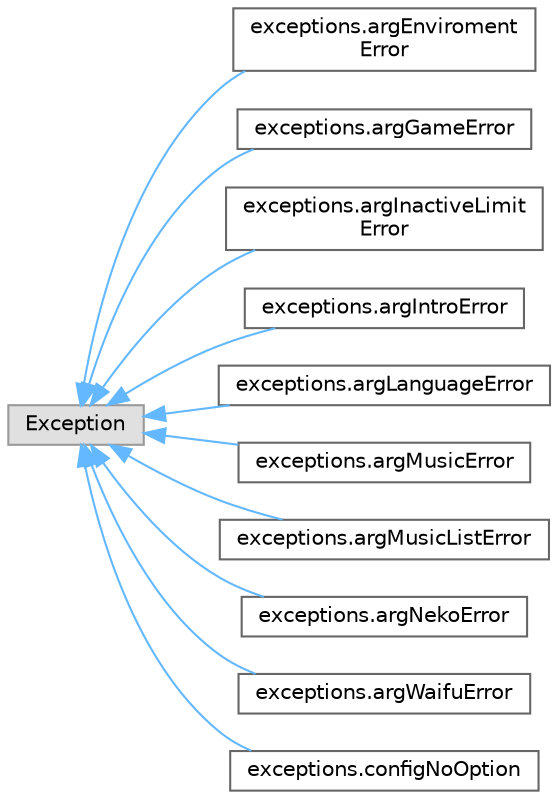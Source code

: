 digraph "Graphical Class Hierarchy"
{
 // LATEX_PDF_SIZE
  bgcolor="transparent";
  edge [fontname=Helvetica,fontsize=10,labelfontname=Helvetica,labelfontsize=10];
  node [fontname=Helvetica,fontsize=10,shape=box,height=0.2,width=0.4];
  rankdir="LR";
  Node0 [label="Exception",height=0.2,width=0.4,color="grey60", fillcolor="#E0E0E0", style="filled",tooltip=" "];
  Node0 -> Node1 [dir="back",color="steelblue1",style="solid"];
  Node1 [label="exceptions.argEnviroment\lError",height=0.2,width=0.4,color="grey40", fillcolor="white", style="filled",URL="$dd/dbe/classexceptions_1_1arg_enviroment_error.html",tooltip=" "];
  Node0 -> Node2 [dir="back",color="steelblue1",style="solid"];
  Node2 [label="exceptions.argGameError",height=0.2,width=0.4,color="grey40", fillcolor="white", style="filled",URL="$dc/d31/classexceptions_1_1arg_game_error.html",tooltip=" "];
  Node0 -> Node3 [dir="back",color="steelblue1",style="solid"];
  Node3 [label="exceptions.argInactiveLimit\lError",height=0.2,width=0.4,color="grey40", fillcolor="white", style="filled",URL="$df/deb/classexceptions_1_1arg_inactive_limit_error.html",tooltip=" "];
  Node0 -> Node4 [dir="back",color="steelblue1",style="solid"];
  Node4 [label="exceptions.argIntroError",height=0.2,width=0.4,color="grey40", fillcolor="white", style="filled",URL="$d6/d2b/classexceptions_1_1arg_intro_error.html",tooltip=" "];
  Node0 -> Node5 [dir="back",color="steelblue1",style="solid"];
  Node5 [label="exceptions.argLanguageError",height=0.2,width=0.4,color="grey40", fillcolor="white", style="filled",URL="$d7/d77/classexceptions_1_1arg_language_error.html",tooltip=" "];
  Node0 -> Node6 [dir="back",color="steelblue1",style="solid"];
  Node6 [label="exceptions.argMusicError",height=0.2,width=0.4,color="grey40", fillcolor="white", style="filled",URL="$d5/d36/classexceptions_1_1arg_music_error.html",tooltip=" "];
  Node0 -> Node7 [dir="back",color="steelblue1",style="solid"];
  Node7 [label="exceptions.argMusicListError",height=0.2,width=0.4,color="grey40", fillcolor="white", style="filled",URL="$df/de6/classexceptions_1_1arg_music_list_error.html",tooltip=" "];
  Node0 -> Node8 [dir="back",color="steelblue1",style="solid"];
  Node8 [label="exceptions.argNekoError",height=0.2,width=0.4,color="grey40", fillcolor="white", style="filled",URL="$d1/d60/classexceptions_1_1arg_neko_error.html",tooltip=" "];
  Node0 -> Node9 [dir="back",color="steelblue1",style="solid"];
  Node9 [label="exceptions.argWaifuError",height=0.2,width=0.4,color="grey40", fillcolor="white", style="filled",URL="$da/dcb/classexceptions_1_1arg_waifu_error.html",tooltip=" "];
  Node0 -> Node10 [dir="back",color="steelblue1",style="solid"];
  Node10 [label="exceptions.configNoOption",height=0.2,width=0.4,color="grey40", fillcolor="white", style="filled",URL="$dd/d3d/classexceptions_1_1config_no_option.html",tooltip=" "];
}
